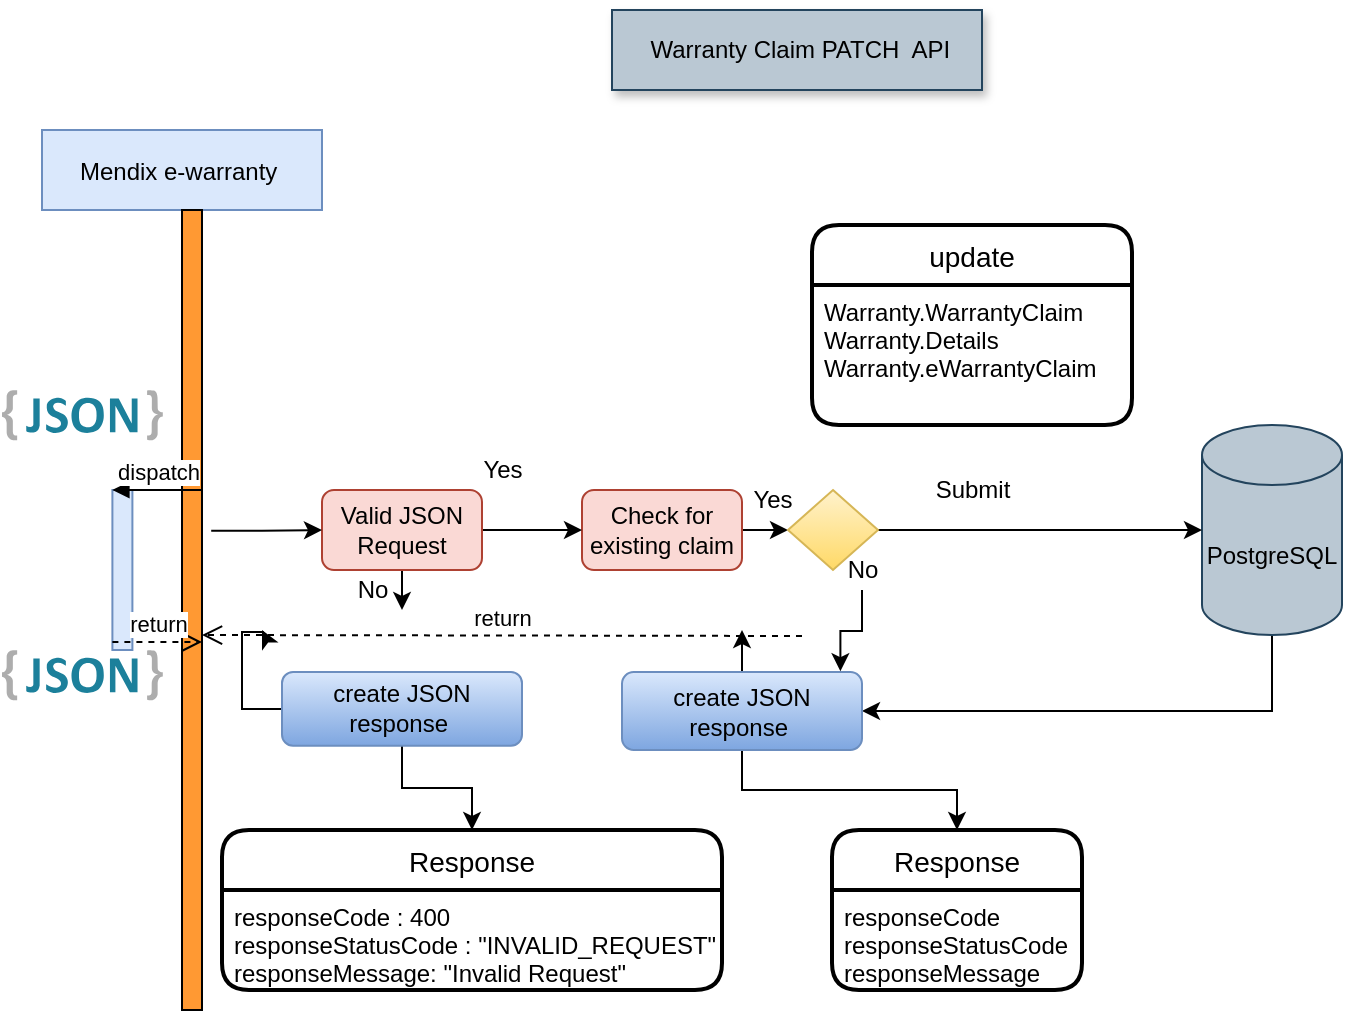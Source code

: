 <mxfile version="14.6.9" type="github">
  <diagram id="kgpKYQtTHZ0yAKxKKP6v" name="Page-1">
    <mxGraphModel dx="1252" dy="503" grid="1" gridSize="10" guides="1" tooltips="1" connect="1" arrows="1" fold="1" page="1" pageScale="1" pageWidth="850" pageHeight="1100" math="0" shadow="0">
      <root>
        <mxCell id="0" />
        <mxCell id="1" parent="0" />
        <object label="Mendix e-warranty " id="3nuBFxr9cyL0pnOWT2aG-1">
          <mxCell style="shape=umlLifeline;perimeter=lifelinePerimeter;container=1;collapsible=0;recursiveResize=0;rounded=0;shadow=0;strokeWidth=1;fillColor=#dae8fc;strokeColor=#6c8ebf;" parent="1" vertex="1">
            <mxGeometry x="30" y="70" width="140" height="440" as="geometry" />
          </mxCell>
        </object>
        <mxCell id="3nuBFxr9cyL0pnOWT2aG-2" value="" style="points=[];perimeter=orthogonalPerimeter;rounded=0;shadow=0;strokeWidth=1;fillColor=#FF9933;" parent="3nuBFxr9cyL0pnOWT2aG-1" vertex="1">
          <mxGeometry x="70" y="40" width="10" height="400" as="geometry" />
        </mxCell>
        <mxCell id="S-PPVUhzRQh5IIJFHJLY-30" value="&amp;nbsp;Warranty Claim PATCH&amp;nbsp; API" style="text;html=1;align=center;verticalAlign=middle;whiteSpace=wrap;rounded=0;shadow=1;fillColor=#bac8d3;strokeColor=#23445d;" parent="1" vertex="1">
          <mxGeometry x="315" y="10" width="185" height="40" as="geometry" />
        </mxCell>
        <mxCell id="uPZaJIyxfJ7PoCBkE-e1-34" value="&lt;span style=&quot;color: rgba(0 , 0 , 0 , 0) ; font-family: monospace ; font-size: 0px&quot;&gt;g&lt;/span&gt;" style="text;html=1;align=center;verticalAlign=middle;resizable=0;points=[];autosize=1;" parent="1" vertex="1">
          <mxGeometry x="440" y="250" width="20" height="20" as="geometry" />
        </mxCell>
        <mxCell id="18Ler7sBSwxNWshURoEd-2" style="edgeStyle=orthogonalEdgeStyle;rounded=0;orthogonalLoop=1;jettySize=auto;html=1;exitX=0.5;exitY=1;exitDx=0;exitDy=0;exitPerimeter=0;entryX=1;entryY=0.5;entryDx=0;entryDy=0;" parent="1" source="8tkr-KhlQ4kUat4qIyOS-1" target="o4F7I5KbzvhBMEf7b5Hm-28" edge="1">
          <mxGeometry relative="1" as="geometry">
            <mxPoint x="645" y="410" as="targetPoint" />
          </mxGeometry>
        </mxCell>
        <mxCell id="8tkr-KhlQ4kUat4qIyOS-1" value="PostgreSQL" style="shape=cylinder3;whiteSpace=wrap;html=1;boundedLbl=1;backgroundOutline=1;size=15;fillColor=#bac8d3;strokeColor=#23445d;" parent="1" vertex="1">
          <mxGeometry x="610" y="217.5" width="70" height="105" as="geometry" />
        </mxCell>
        <mxCell id="U4aJJLkr5VwEqsjg9ysN-1" value="" style="html=1;points=[];perimeter=orthogonalPerimeter;fillColor=#dae8fc;strokeColor=#6c8ebf;" parent="1" vertex="1">
          <mxGeometry x="65.2" y="250" width="10" height="80" as="geometry" />
        </mxCell>
        <mxCell id="U4aJJLkr5VwEqsjg9ysN-2" value="dispatch" style="html=1;verticalAlign=bottom;endArrow=block;entryX=0;entryY=0;" parent="1" target="U4aJJLkr5VwEqsjg9ysN-1" edge="1">
          <mxGeometry relative="1" as="geometry">
            <mxPoint x="110" y="250" as="sourcePoint" />
          </mxGeometry>
        </mxCell>
        <mxCell id="U4aJJLkr5VwEqsjg9ysN-3" value="return" style="html=1;verticalAlign=bottom;endArrow=open;dashed=1;endSize=8;exitX=0;exitY=0.95;" parent="1" source="U4aJJLkr5VwEqsjg9ysN-1" edge="1">
          <mxGeometry relative="1" as="geometry">
            <mxPoint x="110" y="326" as="targetPoint" />
          </mxGeometry>
        </mxCell>
        <mxCell id="U4aJJLkr5VwEqsjg9ysN-4" value="" style="dashed=0;outlineConnect=0;html=1;align=center;labelPosition=center;verticalLabelPosition=bottom;verticalAlign=top;shape=mxgraph.weblogos.json_2" parent="1" vertex="1">
          <mxGeometry x="10" y="200" width="80.4" height="25.2" as="geometry" />
        </mxCell>
        <mxCell id="U4aJJLkr5VwEqsjg9ysN-5" value="" style="dashed=0;outlineConnect=0;html=1;align=center;labelPosition=center;verticalLabelPosition=bottom;verticalAlign=top;shape=mxgraph.weblogos.json_2" parent="1" vertex="1">
          <mxGeometry x="10" y="330" width="80.4" height="25.2" as="geometry" />
        </mxCell>
        <mxCell id="o4F7I5KbzvhBMEf7b5Hm-6" style="edgeStyle=orthogonalEdgeStyle;rounded=0;orthogonalLoop=1;jettySize=auto;html=1;exitX=1;exitY=0.5;exitDx=0;exitDy=0;entryX=0;entryY=0.5;entryDx=0;entryDy=0;" parent="1" source="o4F7I5KbzvhBMEf7b5Hm-2" target="o4F7I5KbzvhBMEf7b5Hm-5" edge="1">
          <mxGeometry relative="1" as="geometry" />
        </mxCell>
        <mxCell id="o4F7I5KbzvhBMEf7b5Hm-2" value="Check for existing claim" style="rounded=1;whiteSpace=wrap;html=1;fillColor=#fad9d5;strokeColor=#ae4132;" parent="1" vertex="1">
          <mxGeometry x="300" y="250" width="80" height="40" as="geometry" />
        </mxCell>
        <mxCell id="o4F7I5KbzvhBMEf7b5Hm-14" style="edgeStyle=orthogonalEdgeStyle;rounded=0;orthogonalLoop=1;jettySize=auto;html=1;entryX=0;entryY=0.5;entryDx=0;entryDy=0;entryPerimeter=0;" parent="1" source="o4F7I5KbzvhBMEf7b5Hm-5" target="8tkr-KhlQ4kUat4qIyOS-1" edge="1">
          <mxGeometry relative="1" as="geometry">
            <mxPoint x="640" y="270" as="targetPoint" />
          </mxGeometry>
        </mxCell>
        <mxCell id="o4F7I5KbzvhBMEf7b5Hm-5" value="" style="rhombus;whiteSpace=wrap;html=1;gradientColor=#ffd966;fillColor=#fff2cc;strokeColor=#d6b656;" parent="1" vertex="1">
          <mxGeometry x="403" y="250" width="45" height="40" as="geometry" />
        </mxCell>
        <mxCell id="o4F7I5KbzvhBMEf7b5Hm-8" value="Yes" style="text;html=1;align=center;verticalAlign=middle;resizable=0;points=[];autosize=1;" parent="1" vertex="1">
          <mxGeometry x="380" y="245.2" width="30" height="20" as="geometry" />
        </mxCell>
        <mxCell id="o4F7I5KbzvhBMEf7b5Hm-10" value="return" style="html=1;verticalAlign=bottom;endArrow=open;dashed=1;endSize=8;" parent="1" edge="1">
          <mxGeometry relative="1" as="geometry">
            <mxPoint x="410" y="323" as="sourcePoint" />
            <mxPoint x="110" y="322.5" as="targetPoint" />
          </mxGeometry>
        </mxCell>
        <mxCell id="o4F7I5KbzvhBMEf7b5Hm-12" value="Submit" style="text;html=1;align=center;verticalAlign=middle;resizable=0;points=[];autosize=1;" parent="1" vertex="1">
          <mxGeometry x="470" y="240" width="50" height="20" as="geometry" />
        </mxCell>
        <mxCell id="o4F7I5KbzvhBMEf7b5Hm-25" value="Response" style="swimlane;childLayout=stackLayout;horizontal=1;startSize=30;horizontalStack=0;rounded=1;fontSize=14;fontStyle=0;strokeWidth=2;resizeParent=0;resizeLast=1;shadow=0;dashed=0;align=center;" parent="1" vertex="1">
          <mxGeometry x="425" y="420" width="125" height="80" as="geometry" />
        </mxCell>
        <mxCell id="o4F7I5KbzvhBMEf7b5Hm-26" value="responseCode&#xa;responseStatusCode&#xa;responseMessage" style="align=left;strokeColor=none;fillColor=none;spacingLeft=4;fontSize=12;verticalAlign=top;resizable=0;rotatable=0;part=1;" parent="o4F7I5KbzvhBMEf7b5Hm-25" vertex="1">
          <mxGeometry y="30" width="125" height="50" as="geometry" />
        </mxCell>
        <mxCell id="18Ler7sBSwxNWshURoEd-3" style="edgeStyle=orthogonalEdgeStyle;rounded=0;orthogonalLoop=1;jettySize=auto;html=1;exitX=0.5;exitY=1;exitDx=0;exitDy=0;" parent="o4F7I5KbzvhBMEf7b5Hm-25" source="o4F7I5KbzvhBMEf7b5Hm-26" target="o4F7I5KbzvhBMEf7b5Hm-26" edge="1">
          <mxGeometry relative="1" as="geometry" />
        </mxCell>
        <mxCell id="18Ler7sBSwxNWshURoEd-4" style="edgeStyle=orthogonalEdgeStyle;rounded=0;orthogonalLoop=1;jettySize=auto;html=1;exitX=0.5;exitY=1;exitDx=0;exitDy=0;" parent="o4F7I5KbzvhBMEf7b5Hm-25" source="o4F7I5KbzvhBMEf7b5Hm-26" target="o4F7I5KbzvhBMEf7b5Hm-26" edge="1">
          <mxGeometry relative="1" as="geometry" />
        </mxCell>
        <mxCell id="18Ler7sBSwxNWshURoEd-5" style="edgeStyle=orthogonalEdgeStyle;rounded=0;orthogonalLoop=1;jettySize=auto;html=1;exitX=0.5;exitY=1;exitDx=0;exitDy=0;" parent="o4F7I5KbzvhBMEf7b5Hm-25" source="o4F7I5KbzvhBMEf7b5Hm-26" target="o4F7I5KbzvhBMEf7b5Hm-26" edge="1">
          <mxGeometry relative="1" as="geometry" />
        </mxCell>
        <mxCell id="18Ler7sBSwxNWshURoEd-19" style="edgeStyle=orthogonalEdgeStyle;rounded=0;orthogonalLoop=1;jettySize=auto;html=1;exitX=0.5;exitY=1;exitDx=0;exitDy=0;" parent="o4F7I5KbzvhBMEf7b5Hm-25" source="o4F7I5KbzvhBMEf7b5Hm-26" target="o4F7I5KbzvhBMEf7b5Hm-26" edge="1">
          <mxGeometry relative="1" as="geometry" />
        </mxCell>
        <mxCell id="18Ler7sBSwxNWshURoEd-20" style="edgeStyle=orthogonalEdgeStyle;rounded=0;orthogonalLoop=1;jettySize=auto;html=1;exitX=0.5;exitY=1;exitDx=0;exitDy=0;" parent="o4F7I5KbzvhBMEf7b5Hm-25" source="o4F7I5KbzvhBMEf7b5Hm-26" target="o4F7I5KbzvhBMEf7b5Hm-26" edge="1">
          <mxGeometry relative="1" as="geometry" />
        </mxCell>
        <mxCell id="o4F7I5KbzvhBMEf7b5Hm-29" style="edgeStyle=orthogonalEdgeStyle;rounded=0;orthogonalLoop=1;jettySize=auto;html=1;exitX=0.5;exitY=1;exitDx=0;exitDy=0;entryX=0.5;entryY=0;entryDx=0;entryDy=0;" parent="1" source="o4F7I5KbzvhBMEf7b5Hm-28" target="o4F7I5KbzvhBMEf7b5Hm-25" edge="1">
          <mxGeometry relative="1" as="geometry" />
        </mxCell>
        <mxCell id="4N6PZzDWA8miErKvQQtK-14" style="edgeStyle=orthogonalEdgeStyle;rounded=0;orthogonalLoop=1;jettySize=auto;html=1;exitX=0.5;exitY=0;exitDx=0;exitDy=0;" edge="1" parent="1" source="o4F7I5KbzvhBMEf7b5Hm-28">
          <mxGeometry relative="1" as="geometry">
            <mxPoint x="380" y="320" as="targetPoint" />
          </mxGeometry>
        </mxCell>
        <mxCell id="o4F7I5KbzvhBMEf7b5Hm-28" value="create JSON response&amp;nbsp;" style="rounded=1;whiteSpace=wrap;html=1;gradientColor=#7ea6e0;fillColor=#dae8fc;strokeColor=#6c8ebf;" parent="1" vertex="1">
          <mxGeometry x="320" y="341" width="120" height="39" as="geometry" />
        </mxCell>
        <mxCell id="18Ler7sBSwxNWshURoEd-6" value="update" style="swimlane;childLayout=stackLayout;horizontal=1;startSize=30;horizontalStack=0;rounded=1;fontSize=14;fontStyle=0;strokeWidth=2;resizeParent=0;resizeLast=1;shadow=0;dashed=0;align=center;" parent="1" vertex="1">
          <mxGeometry x="415" y="117.5" width="160" height="100" as="geometry" />
        </mxCell>
        <mxCell id="18Ler7sBSwxNWshURoEd-7" value="Warranty.WarrantyClaim&#xa;Warranty.Details&#xa;  Warranty.eWarrantyClaim" style="align=left;strokeColor=none;fillColor=none;spacingLeft=4;fontSize=12;verticalAlign=top;resizable=0;rotatable=0;part=1;" parent="18Ler7sBSwxNWshURoEd-6" vertex="1">
          <mxGeometry y="30" width="160" height="70" as="geometry" />
        </mxCell>
        <mxCell id="18Ler7sBSwxNWshURoEd-8" style="edgeStyle=orthogonalEdgeStyle;rounded=0;orthogonalLoop=1;jettySize=auto;html=1;exitX=0.5;exitY=1;exitDx=0;exitDy=0;" parent="18Ler7sBSwxNWshURoEd-6" source="18Ler7sBSwxNWshURoEd-7" target="18Ler7sBSwxNWshURoEd-7" edge="1">
          <mxGeometry relative="1" as="geometry" />
        </mxCell>
        <mxCell id="18Ler7sBSwxNWshURoEd-9" style="edgeStyle=orthogonalEdgeStyle;rounded=0;orthogonalLoop=1;jettySize=auto;html=1;exitX=0.5;exitY=1;exitDx=0;exitDy=0;" parent="18Ler7sBSwxNWshURoEd-6" source="18Ler7sBSwxNWshURoEd-7" target="18Ler7sBSwxNWshURoEd-7" edge="1">
          <mxGeometry relative="1" as="geometry" />
        </mxCell>
        <mxCell id="18Ler7sBSwxNWshURoEd-10" style="edgeStyle=orthogonalEdgeStyle;rounded=0;orthogonalLoop=1;jettySize=auto;html=1;exitX=0.5;exitY=1;exitDx=0;exitDy=0;" parent="18Ler7sBSwxNWshURoEd-6" source="18Ler7sBSwxNWshURoEd-7" target="18Ler7sBSwxNWshURoEd-7" edge="1">
          <mxGeometry relative="1" as="geometry" />
        </mxCell>
        <mxCell id="18Ler7sBSwxNWshURoEd-15" style="edgeStyle=orthogonalEdgeStyle;rounded=0;orthogonalLoop=1;jettySize=auto;html=1;exitX=1;exitY=0.5;exitDx=0;exitDy=0;entryX=0;entryY=0.5;entryDx=0;entryDy=0;" parent="1" source="18Ler7sBSwxNWshURoEd-11" target="o4F7I5KbzvhBMEf7b5Hm-2" edge="1">
          <mxGeometry relative="1" as="geometry" />
        </mxCell>
        <mxCell id="18Ler7sBSwxNWshURoEd-17" style="edgeStyle=orthogonalEdgeStyle;rounded=0;orthogonalLoop=1;jettySize=auto;html=1;exitX=0.5;exitY=1;exitDx=0;exitDy=0;" parent="1" source="18Ler7sBSwxNWshURoEd-11" edge="1">
          <mxGeometry relative="1" as="geometry">
            <mxPoint x="210" y="310" as="targetPoint" />
          </mxGeometry>
        </mxCell>
        <mxCell id="18Ler7sBSwxNWshURoEd-11" value="Valid JSON Request" style="rounded=1;whiteSpace=wrap;html=1;fillColor=#fad9d5;strokeColor=#ae4132;" parent="1" vertex="1">
          <mxGeometry x="170" y="250" width="80" height="40" as="geometry" />
        </mxCell>
        <mxCell id="18Ler7sBSwxNWshURoEd-12" style="edgeStyle=orthogonalEdgeStyle;rounded=0;orthogonalLoop=1;jettySize=auto;html=1;entryX=0;entryY=0.5;entryDx=0;entryDy=0;exitX=1.46;exitY=0.401;exitDx=0;exitDy=0;exitPerimeter=0;" parent="1" source="3nuBFxr9cyL0pnOWT2aG-2" target="18Ler7sBSwxNWshURoEd-11" edge="1">
          <mxGeometry relative="1" as="geometry">
            <mxPoint x="164.6" y="270.4" as="sourcePoint" />
            <mxPoint x="230" y="270" as="targetPoint" />
          </mxGeometry>
        </mxCell>
        <mxCell id="4N6PZzDWA8miErKvQQtK-13" style="edgeStyle=orthogonalEdgeStyle;rounded=0;orthogonalLoop=1;jettySize=auto;html=1;entryX=0.91;entryY=-0.01;entryDx=0;entryDy=0;entryPerimeter=0;" edge="1" parent="1" source="18Ler7sBSwxNWshURoEd-14" target="o4F7I5KbzvhBMEf7b5Hm-28">
          <mxGeometry relative="1" as="geometry" />
        </mxCell>
        <mxCell id="18Ler7sBSwxNWshURoEd-14" value="No" style="text;html=1;align=center;verticalAlign=middle;resizable=0;points=[];autosize=1;" parent="1" vertex="1">
          <mxGeometry x="425" y="280" width="30" height="20" as="geometry" />
        </mxCell>
        <mxCell id="18Ler7sBSwxNWshURoEd-16" value="Yes" style="text;html=1;align=center;verticalAlign=middle;resizable=0;points=[];autosize=1;" parent="1" vertex="1">
          <mxGeometry x="245" y="230" width="30" height="20" as="geometry" />
        </mxCell>
        <mxCell id="18Ler7sBSwxNWshURoEd-18" value="No" style="text;html=1;align=center;verticalAlign=middle;resizable=0;points=[];autosize=1;" parent="1" vertex="1">
          <mxGeometry x="180" y="290" width="30" height="20" as="geometry" />
        </mxCell>
        <mxCell id="4N6PZzDWA8miErKvQQtK-9" style="edgeStyle=orthogonalEdgeStyle;rounded=0;orthogonalLoop=1;jettySize=auto;html=1;entryX=0.5;entryY=0;entryDx=0;entryDy=0;" edge="1" parent="1" source="4N6PZzDWA8miErKvQQtK-1" target="4N6PZzDWA8miErKvQQtK-2">
          <mxGeometry relative="1" as="geometry">
            <mxPoint x="210" y="380" as="targetPoint" />
          </mxGeometry>
        </mxCell>
        <mxCell id="4N6PZzDWA8miErKvQQtK-12" style="edgeStyle=orthogonalEdgeStyle;rounded=0;orthogonalLoop=1;jettySize=auto;html=1;exitX=0;exitY=0.5;exitDx=0;exitDy=0;" edge="1" parent="1" source="4N6PZzDWA8miErKvQQtK-1">
          <mxGeometry relative="1" as="geometry">
            <mxPoint x="140" y="320" as="targetPoint" />
          </mxGeometry>
        </mxCell>
        <mxCell id="4N6PZzDWA8miErKvQQtK-1" value="create JSON response&amp;nbsp;" style="rounded=1;whiteSpace=wrap;html=1;gradientColor=#7ea6e0;fillColor=#dae8fc;strokeColor=#6c8ebf;" vertex="1" parent="1">
          <mxGeometry x="150" y="341" width="120" height="36.9" as="geometry" />
        </mxCell>
        <mxCell id="4N6PZzDWA8miErKvQQtK-2" value="Response" style="swimlane;childLayout=stackLayout;horizontal=1;startSize=30;horizontalStack=0;rounded=1;fontSize=14;fontStyle=0;strokeWidth=2;resizeParent=0;resizeLast=1;shadow=0;dashed=0;align=center;" vertex="1" parent="1">
          <mxGeometry x="120" y="420" width="250" height="80" as="geometry" />
        </mxCell>
        <mxCell id="4N6PZzDWA8miErKvQQtK-3" value="responseCode : 400&#xa;responseStatusCode : &quot;INVALID_REQUEST&quot;&#xa;responseMessage: &quot;Invalid Request&quot;" style="align=left;strokeColor=none;fillColor=none;spacingLeft=4;fontSize=12;verticalAlign=top;resizable=0;rotatable=0;part=1;" vertex="1" parent="4N6PZzDWA8miErKvQQtK-2">
          <mxGeometry y="30" width="250" height="50" as="geometry" />
        </mxCell>
        <mxCell id="4N6PZzDWA8miErKvQQtK-4" style="edgeStyle=orthogonalEdgeStyle;rounded=0;orthogonalLoop=1;jettySize=auto;html=1;exitX=0.5;exitY=1;exitDx=0;exitDy=0;" edge="1" parent="4N6PZzDWA8miErKvQQtK-2" source="4N6PZzDWA8miErKvQQtK-3" target="4N6PZzDWA8miErKvQQtK-3">
          <mxGeometry relative="1" as="geometry" />
        </mxCell>
        <mxCell id="4N6PZzDWA8miErKvQQtK-5" style="edgeStyle=orthogonalEdgeStyle;rounded=0;orthogonalLoop=1;jettySize=auto;html=1;exitX=0.5;exitY=1;exitDx=0;exitDy=0;" edge="1" parent="4N6PZzDWA8miErKvQQtK-2" source="4N6PZzDWA8miErKvQQtK-3" target="4N6PZzDWA8miErKvQQtK-3">
          <mxGeometry relative="1" as="geometry" />
        </mxCell>
        <mxCell id="4N6PZzDWA8miErKvQQtK-6" style="edgeStyle=orthogonalEdgeStyle;rounded=0;orthogonalLoop=1;jettySize=auto;html=1;exitX=0.5;exitY=1;exitDx=0;exitDy=0;" edge="1" parent="4N6PZzDWA8miErKvQQtK-2" source="4N6PZzDWA8miErKvQQtK-3" target="4N6PZzDWA8miErKvQQtK-3">
          <mxGeometry relative="1" as="geometry" />
        </mxCell>
        <mxCell id="4N6PZzDWA8miErKvQQtK-7" style="edgeStyle=orthogonalEdgeStyle;rounded=0;orthogonalLoop=1;jettySize=auto;html=1;exitX=0.5;exitY=1;exitDx=0;exitDy=0;" edge="1" parent="4N6PZzDWA8miErKvQQtK-2" source="4N6PZzDWA8miErKvQQtK-3" target="4N6PZzDWA8miErKvQQtK-3">
          <mxGeometry relative="1" as="geometry" />
        </mxCell>
        <mxCell id="4N6PZzDWA8miErKvQQtK-8" style="edgeStyle=orthogonalEdgeStyle;rounded=0;orthogonalLoop=1;jettySize=auto;html=1;exitX=0.5;exitY=1;exitDx=0;exitDy=0;" edge="1" parent="4N6PZzDWA8miErKvQQtK-2" source="4N6PZzDWA8miErKvQQtK-3" target="4N6PZzDWA8miErKvQQtK-3">
          <mxGeometry relative="1" as="geometry" />
        </mxCell>
      </root>
    </mxGraphModel>
  </diagram>
</mxfile>
